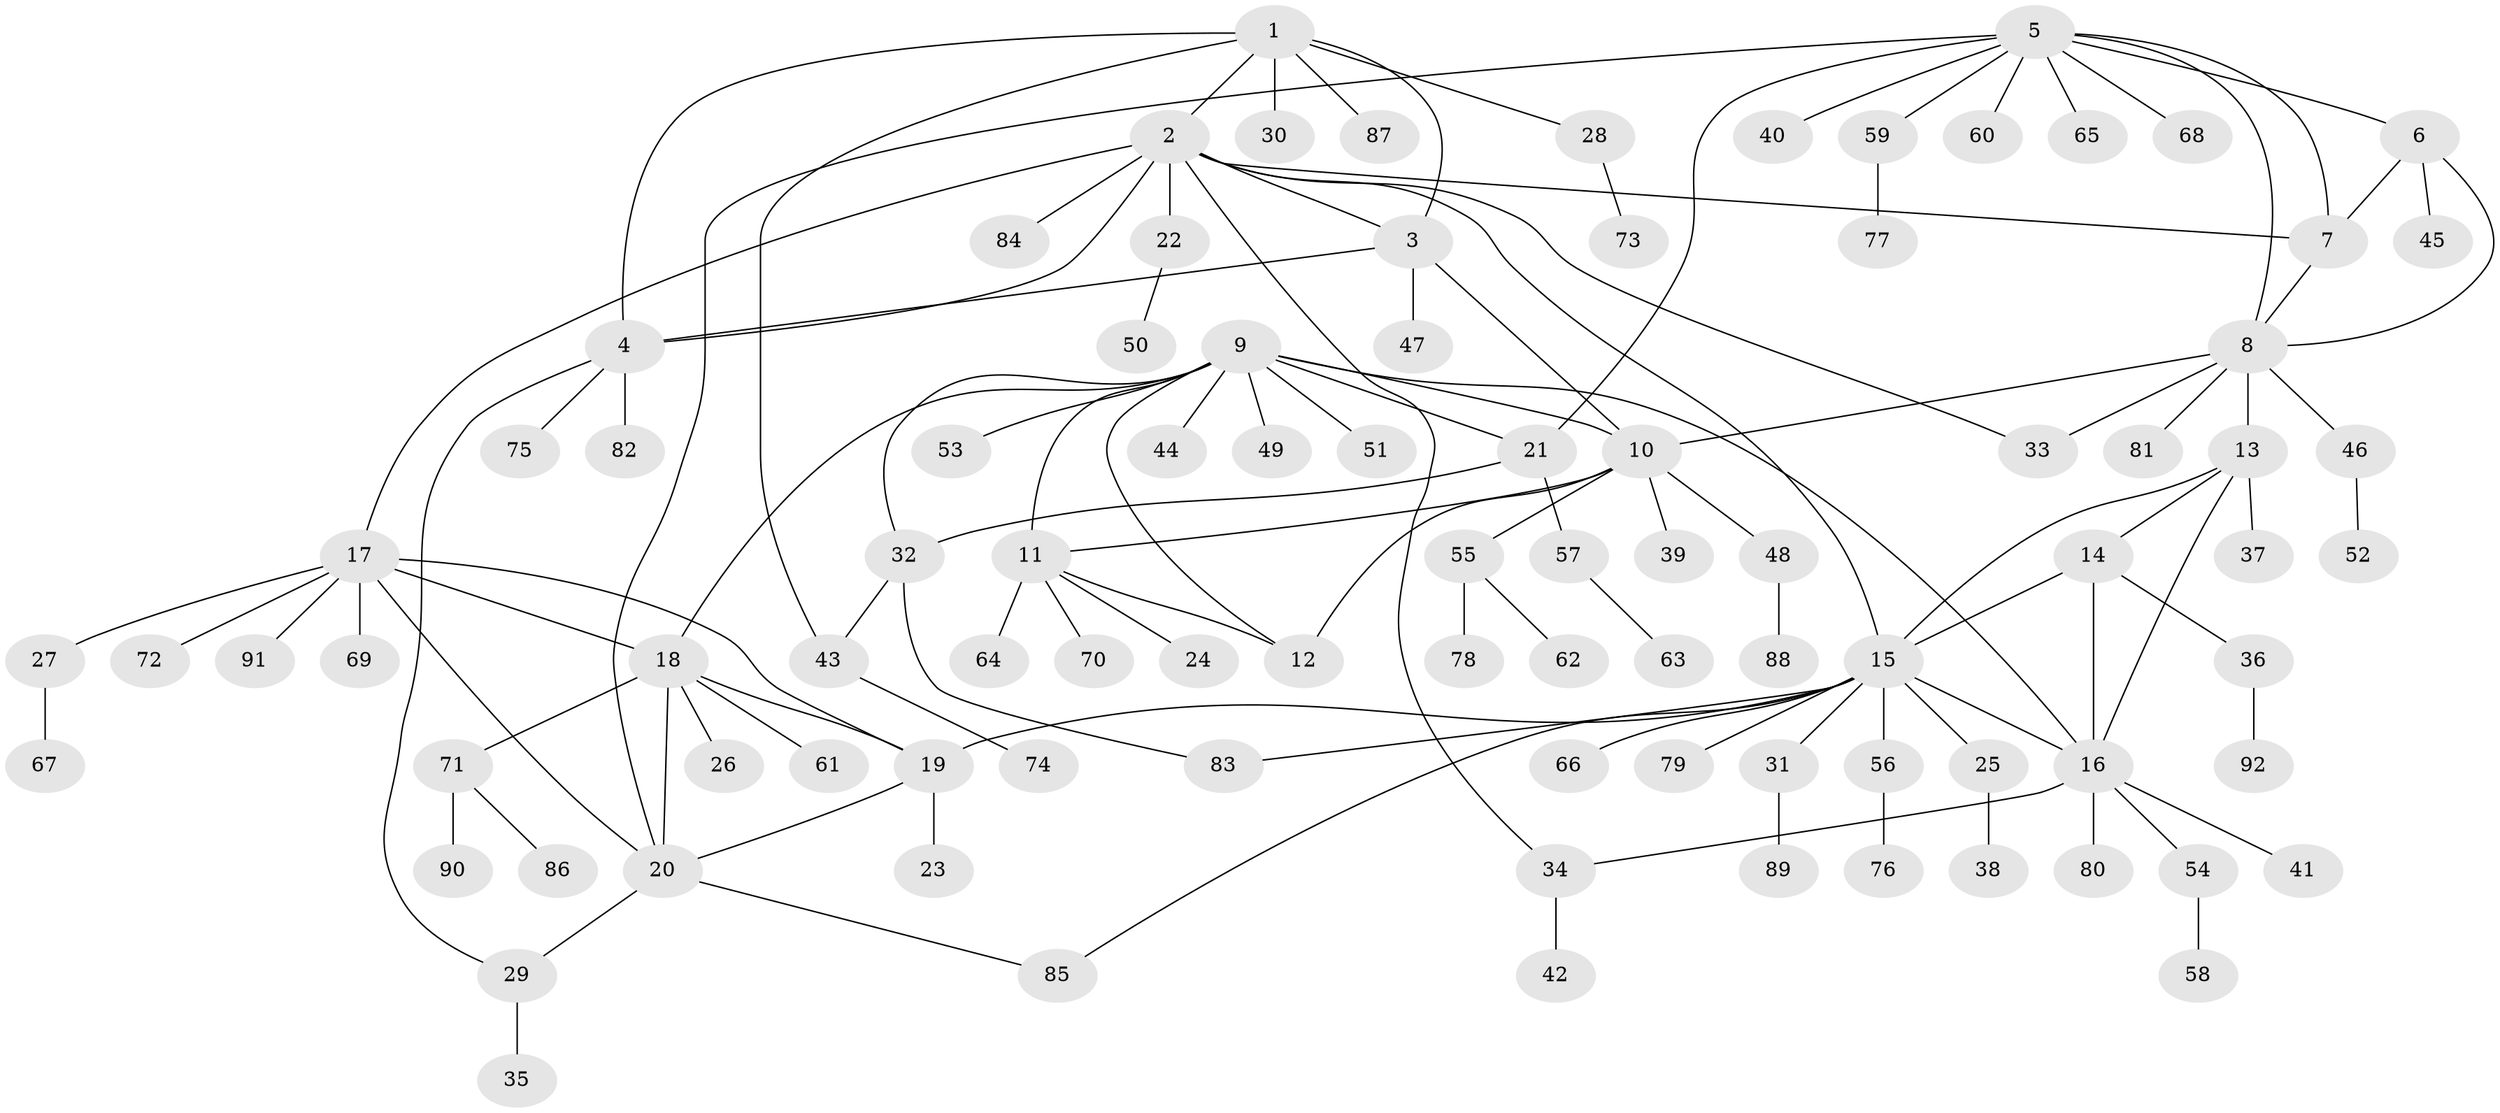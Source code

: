// Generated by graph-tools (version 1.1) at 2025/15/03/09/25 04:15:45]
// undirected, 92 vertices, 120 edges
graph export_dot {
graph [start="1"]
  node [color=gray90,style=filled];
  1;
  2;
  3;
  4;
  5;
  6;
  7;
  8;
  9;
  10;
  11;
  12;
  13;
  14;
  15;
  16;
  17;
  18;
  19;
  20;
  21;
  22;
  23;
  24;
  25;
  26;
  27;
  28;
  29;
  30;
  31;
  32;
  33;
  34;
  35;
  36;
  37;
  38;
  39;
  40;
  41;
  42;
  43;
  44;
  45;
  46;
  47;
  48;
  49;
  50;
  51;
  52;
  53;
  54;
  55;
  56;
  57;
  58;
  59;
  60;
  61;
  62;
  63;
  64;
  65;
  66;
  67;
  68;
  69;
  70;
  71;
  72;
  73;
  74;
  75;
  76;
  77;
  78;
  79;
  80;
  81;
  82;
  83;
  84;
  85;
  86;
  87;
  88;
  89;
  90;
  91;
  92;
  1 -- 2;
  1 -- 3;
  1 -- 4;
  1 -- 28;
  1 -- 30;
  1 -- 43;
  1 -- 87;
  2 -- 3;
  2 -- 4;
  2 -- 7;
  2 -- 15;
  2 -- 17;
  2 -- 22;
  2 -- 33;
  2 -- 34;
  2 -- 84;
  3 -- 4;
  3 -- 10;
  3 -- 47;
  4 -- 29;
  4 -- 75;
  4 -- 82;
  5 -- 6;
  5 -- 7;
  5 -- 8;
  5 -- 20;
  5 -- 21;
  5 -- 40;
  5 -- 59;
  5 -- 60;
  5 -- 65;
  5 -- 68;
  6 -- 7;
  6 -- 8;
  6 -- 45;
  7 -- 8;
  8 -- 10;
  8 -- 13;
  8 -- 33;
  8 -- 46;
  8 -- 81;
  9 -- 10;
  9 -- 11;
  9 -- 12;
  9 -- 16;
  9 -- 18;
  9 -- 21;
  9 -- 32;
  9 -- 44;
  9 -- 49;
  9 -- 51;
  9 -- 53;
  10 -- 11;
  10 -- 12;
  10 -- 39;
  10 -- 48;
  10 -- 55;
  11 -- 12;
  11 -- 24;
  11 -- 64;
  11 -- 70;
  13 -- 14;
  13 -- 15;
  13 -- 16;
  13 -- 37;
  14 -- 15;
  14 -- 16;
  14 -- 36;
  15 -- 16;
  15 -- 19;
  15 -- 25;
  15 -- 31;
  15 -- 56;
  15 -- 66;
  15 -- 79;
  15 -- 83;
  15 -- 85;
  16 -- 34;
  16 -- 41;
  16 -- 54;
  16 -- 80;
  17 -- 18;
  17 -- 19;
  17 -- 20;
  17 -- 27;
  17 -- 69;
  17 -- 72;
  17 -- 91;
  18 -- 19;
  18 -- 20;
  18 -- 26;
  18 -- 61;
  18 -- 71;
  19 -- 20;
  19 -- 23;
  20 -- 29;
  20 -- 85;
  21 -- 32;
  21 -- 57;
  22 -- 50;
  25 -- 38;
  27 -- 67;
  28 -- 73;
  29 -- 35;
  31 -- 89;
  32 -- 43;
  32 -- 83;
  34 -- 42;
  36 -- 92;
  43 -- 74;
  46 -- 52;
  48 -- 88;
  54 -- 58;
  55 -- 62;
  55 -- 78;
  56 -- 76;
  57 -- 63;
  59 -- 77;
  71 -- 86;
  71 -- 90;
}

